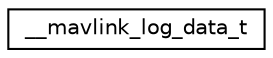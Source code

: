 digraph "Graphical Class Hierarchy"
{
 // INTERACTIVE_SVG=YES
  edge [fontname="Helvetica",fontsize="10",labelfontname="Helvetica",labelfontsize="10"];
  node [fontname="Helvetica",fontsize="10",shape=record];
  rankdir="LR";
  Node1 [label="__mavlink_log_data_t",height=0.2,width=0.4,color="black", fillcolor="white", style="filled",URL="$struct____mavlink__log__data__t.html"];
}
